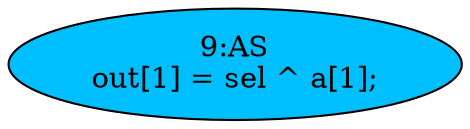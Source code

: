 strict digraph "" {
	node [label="\N"];
	"9:AS"	[ast="<pyverilog.vparser.ast.Assign object at 0x7fb56c90f190>",
		def_var="['out']",
		fillcolor=deepskyblue,
		label="9:AS
out[1] = sel ^ a[1];",
		statements="[]",
		style=filled,
		typ=Assign,
		use_var="['sel', 'a']"];
}
